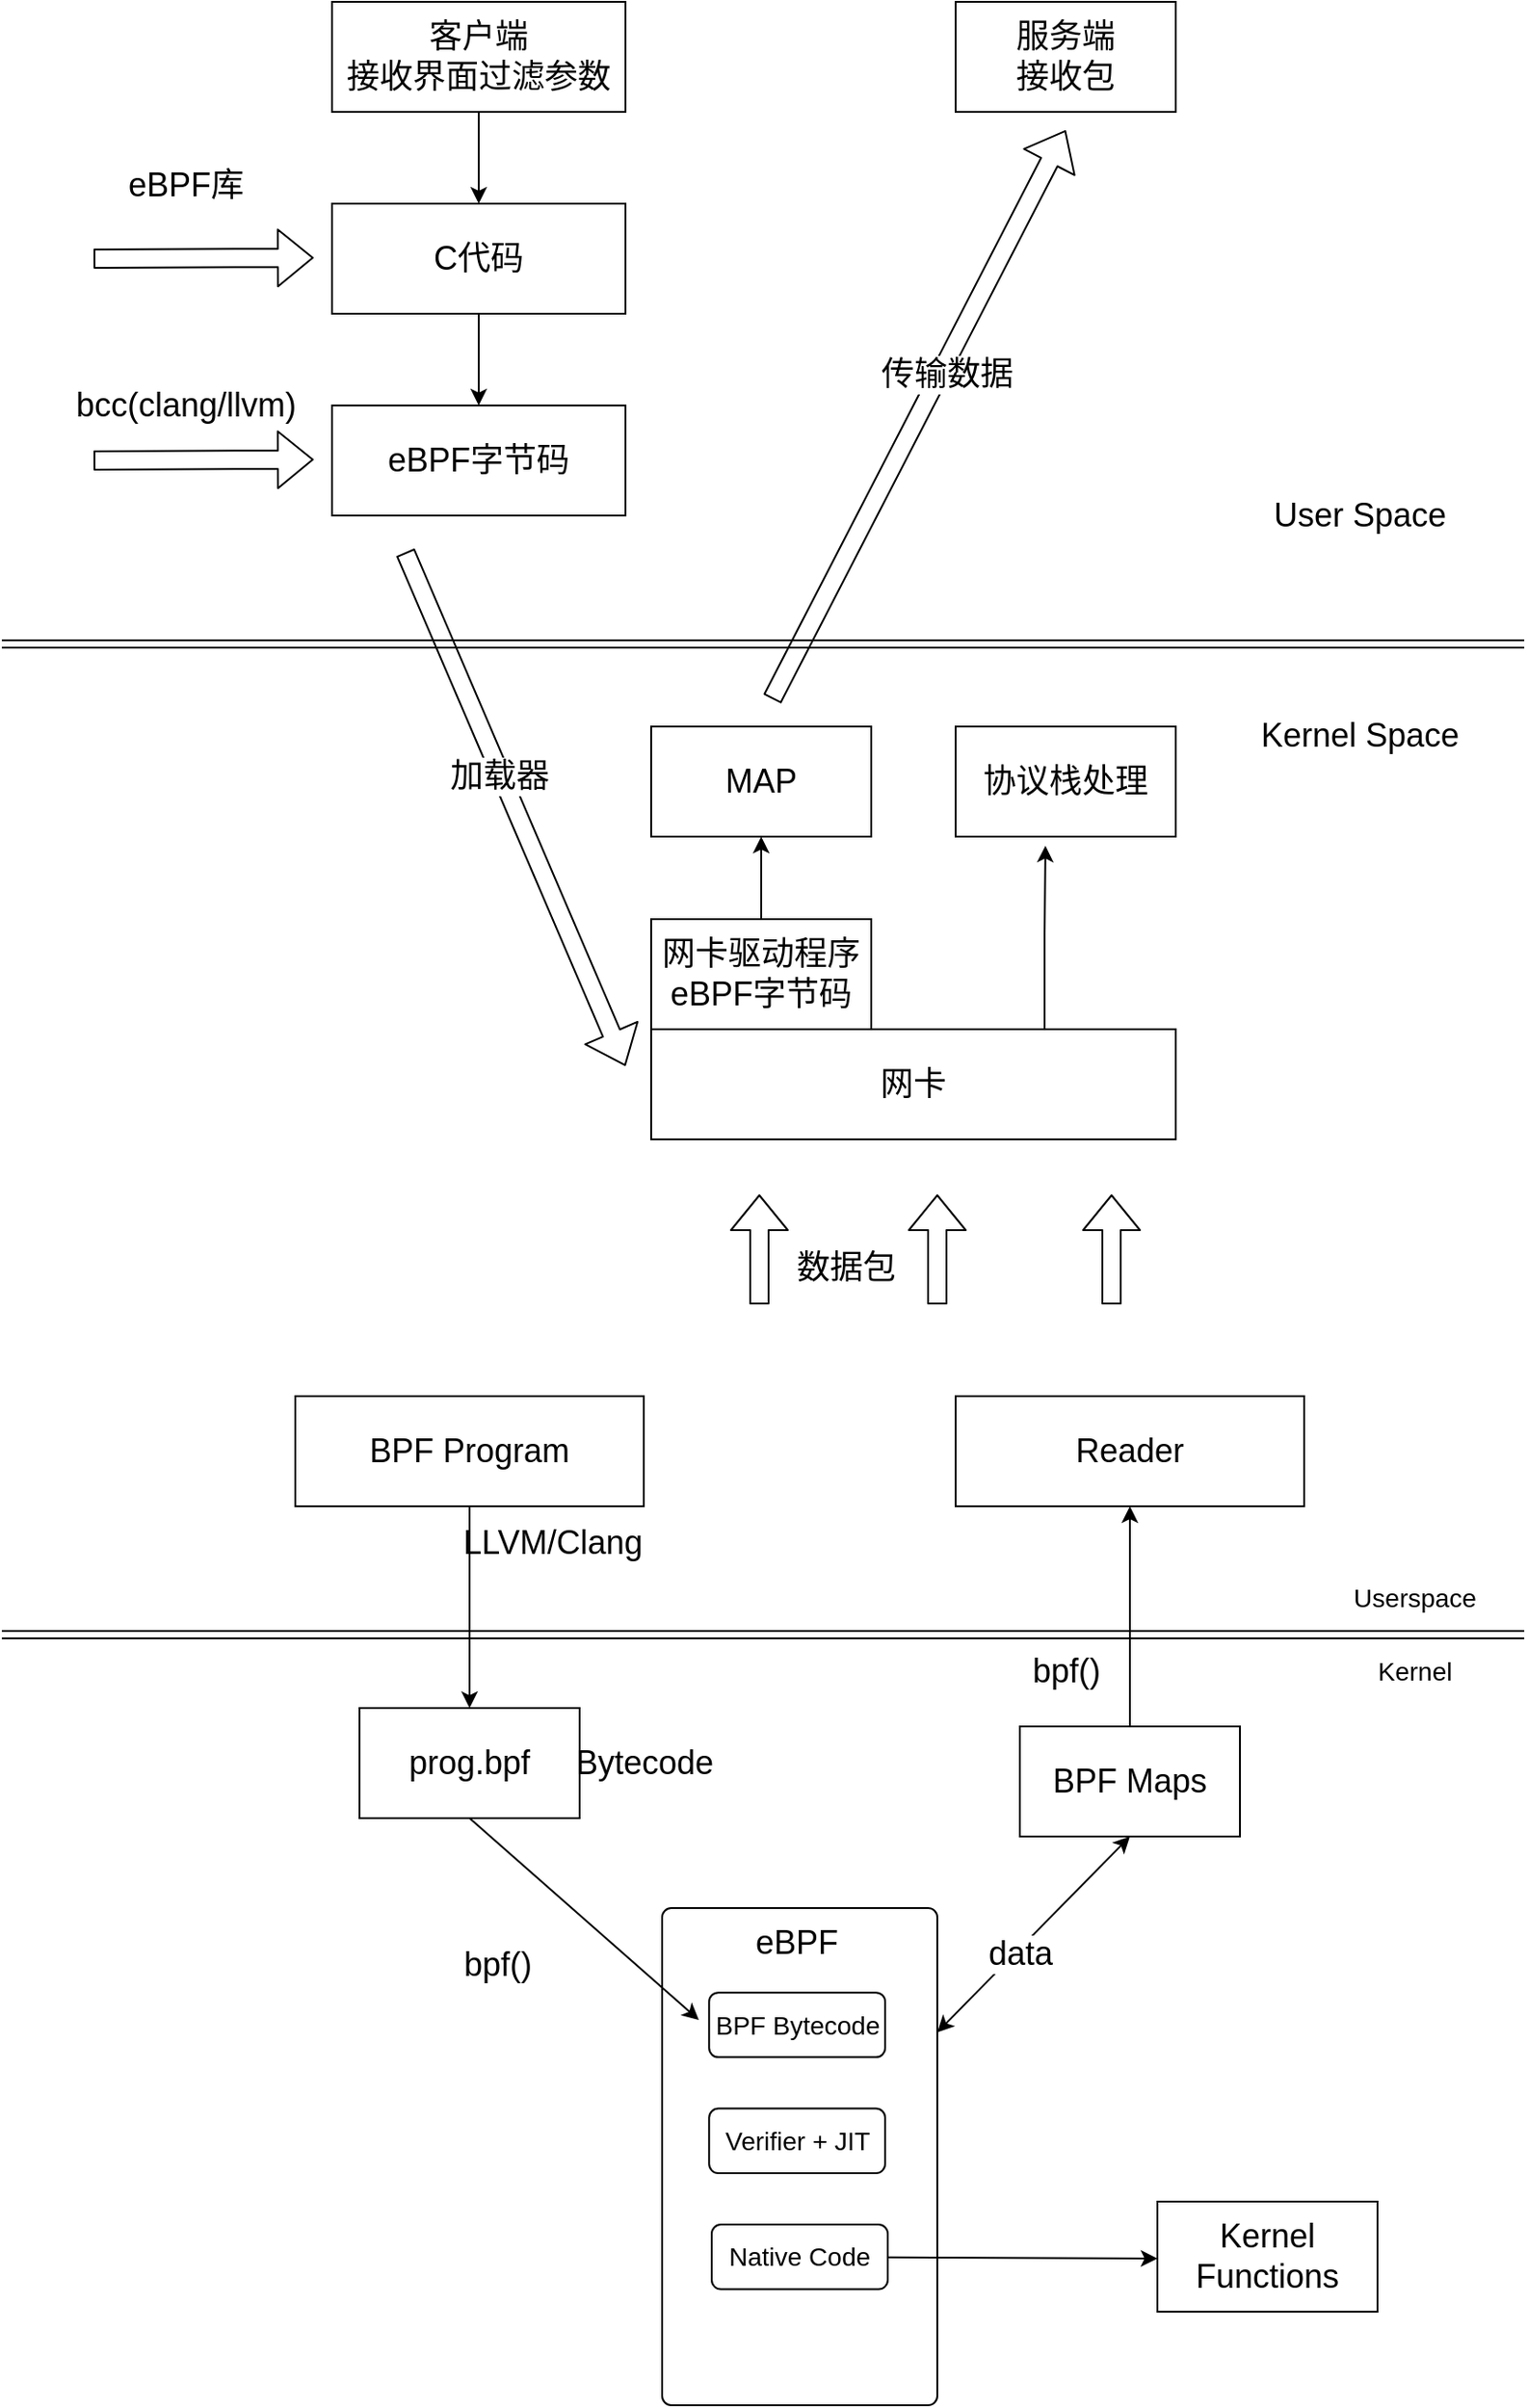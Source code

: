 <mxfile version="14.6.13" type="github">
  <diagram id="DgXNi0jxYsMffFzeO4gT" name="Page-1">
    <mxGraphModel dx="1422" dy="794" grid="1" gridSize="10" guides="1" tooltips="1" connect="1" arrows="1" fold="1" page="1" pageScale="1" pageWidth="827" pageHeight="1169" math="0" shadow="0">
      <root>
        <mxCell id="0" />
        <mxCell id="1" parent="0" />
        <mxCell id="a19bK3UWQwVOZlgTpkgb-32" style="edgeStyle=orthogonalEdgeStyle;rounded=0;orthogonalLoop=1;jettySize=auto;html=1;exitX=0.5;exitY=1;exitDx=0;exitDy=0;" edge="1" parent="1" source="a19bK3UWQwVOZlgTpkgb-1" target="a19bK3UWQwVOZlgTpkgb-2">
          <mxGeometry relative="1" as="geometry" />
        </mxCell>
        <mxCell id="a19bK3UWQwVOZlgTpkgb-1" value="&lt;font style=&quot;font-size: 18px&quot;&gt;客户端&lt;br&gt;接收界面过滤参数&lt;br&gt;&lt;/font&gt;" style="rounded=0;whiteSpace=wrap;html=1;" vertex="1" parent="1">
          <mxGeometry x="180" y="130" width="160" height="60" as="geometry" />
        </mxCell>
        <mxCell id="a19bK3UWQwVOZlgTpkgb-31" style="edgeStyle=orthogonalEdgeStyle;rounded=0;orthogonalLoop=1;jettySize=auto;html=1;exitX=0.5;exitY=1;exitDx=0;exitDy=0;" edge="1" parent="1" source="a19bK3UWQwVOZlgTpkgb-2" target="a19bK3UWQwVOZlgTpkgb-3">
          <mxGeometry relative="1" as="geometry" />
        </mxCell>
        <mxCell id="a19bK3UWQwVOZlgTpkgb-2" value="&lt;font style=&quot;font-size: 18px&quot;&gt;C代码&lt;/font&gt;" style="rounded=0;whiteSpace=wrap;html=1;" vertex="1" parent="1">
          <mxGeometry x="180" y="240" width="160" height="60" as="geometry" />
        </mxCell>
        <mxCell id="a19bK3UWQwVOZlgTpkgb-3" value="&lt;font style=&quot;font-size: 18px&quot;&gt;eBPF字节码&lt;/font&gt;" style="rounded=0;whiteSpace=wrap;html=1;" vertex="1" parent="1">
          <mxGeometry x="180" y="350" width="160" height="60" as="geometry" />
        </mxCell>
        <mxCell id="a19bK3UWQwVOZlgTpkgb-4" value="&lt;font style=&quot;font-size: 18px&quot;&gt;服务端&lt;br&gt;接收包&lt;/font&gt;" style="rounded=0;whiteSpace=wrap;html=1;" vertex="1" parent="1">
          <mxGeometry x="520" y="130" width="120" height="60" as="geometry" />
        </mxCell>
        <mxCell id="a19bK3UWQwVOZlgTpkgb-6" value="&lt;font style=&quot;font-size: 18px&quot;&gt;MAP&lt;/font&gt;" style="rounded=0;whiteSpace=wrap;html=1;" vertex="1" parent="1">
          <mxGeometry x="354" y="525" width="120" height="60" as="geometry" />
        </mxCell>
        <mxCell id="a19bK3UWQwVOZlgTpkgb-7" value="&lt;font style=&quot;font-size: 18px&quot;&gt;协议栈处理&lt;/font&gt;" style="rounded=0;whiteSpace=wrap;html=1;" vertex="1" parent="1">
          <mxGeometry x="520" y="525" width="120" height="60" as="geometry" />
        </mxCell>
        <mxCell id="a19bK3UWQwVOZlgTpkgb-28" style="edgeStyle=orthogonalEdgeStyle;rounded=0;orthogonalLoop=1;jettySize=auto;html=1;exitX=0.5;exitY=0;exitDx=0;exitDy=0;entryX=0.5;entryY=1;entryDx=0;entryDy=0;" edge="1" parent="1" source="a19bK3UWQwVOZlgTpkgb-8" target="a19bK3UWQwVOZlgTpkgb-6">
          <mxGeometry relative="1" as="geometry" />
        </mxCell>
        <mxCell id="a19bK3UWQwVOZlgTpkgb-8" value="&lt;font style=&quot;font-size: 18px&quot;&gt;网卡驱动程序&lt;br&gt;&lt;/font&gt;&lt;font style=&quot;font-size: 18px&quot;&gt;eBPF字节码&lt;/font&gt;" style="rounded=0;whiteSpace=wrap;html=1;" vertex="1" parent="1">
          <mxGeometry x="354" y="630" width="120" height="60" as="geometry" />
        </mxCell>
        <mxCell id="a19bK3UWQwVOZlgTpkgb-30" style="edgeStyle=orthogonalEdgeStyle;rounded=0;orthogonalLoop=1;jettySize=auto;html=1;exitX=0.75;exitY=0;exitDx=0;exitDy=0;entryX=0.408;entryY=1.083;entryDx=0;entryDy=0;entryPerimeter=0;" edge="1" parent="1" source="a19bK3UWQwVOZlgTpkgb-9" target="a19bK3UWQwVOZlgTpkgb-7">
          <mxGeometry relative="1" as="geometry" />
        </mxCell>
        <mxCell id="a19bK3UWQwVOZlgTpkgb-9" value="&lt;font style=&quot;font-size: 18px&quot;&gt;网卡&lt;/font&gt;" style="rounded=0;whiteSpace=wrap;html=1;" vertex="1" parent="1">
          <mxGeometry x="354" y="690" width="286" height="60" as="geometry" />
        </mxCell>
        <mxCell id="a19bK3UWQwVOZlgTpkgb-10" value="" style="shape=link;html=1;" edge="1" parent="1">
          <mxGeometry width="100" relative="1" as="geometry">
            <mxPoint y="480" as="sourcePoint" />
            <mxPoint x="830" y="480" as="targetPoint" />
          </mxGeometry>
        </mxCell>
        <mxCell id="a19bK3UWQwVOZlgTpkgb-12" value="&lt;font style=&quot;font-size: 18px&quot;&gt;User Space&lt;/font&gt;" style="text;html=1;align=center;verticalAlign=middle;resizable=0;points=[];autosize=1;strokeColor=none;" vertex="1" parent="1">
          <mxGeometry x="685" y="400" width="110" height="20" as="geometry" />
        </mxCell>
        <mxCell id="a19bK3UWQwVOZlgTpkgb-13" value="&lt;font style=&quot;font-size: 18px&quot;&gt;Kernel Space&lt;/font&gt;" style="text;html=1;align=center;verticalAlign=middle;resizable=0;points=[];autosize=1;strokeColor=none;" vertex="1" parent="1">
          <mxGeometry x="680" y="520" width="120" height="20" as="geometry" />
        </mxCell>
        <mxCell id="a19bK3UWQwVOZlgTpkgb-14" value="" style="shape=flexArrow;endArrow=classic;html=1;" edge="1" parent="1">
          <mxGeometry width="50" height="50" relative="1" as="geometry">
            <mxPoint x="50" y="270" as="sourcePoint" />
            <mxPoint x="170" y="269.5" as="targetPoint" />
          </mxGeometry>
        </mxCell>
        <mxCell id="a19bK3UWQwVOZlgTpkgb-15" value="" style="shape=flexArrow;endArrow=classic;html=1;" edge="1" parent="1">
          <mxGeometry width="50" height="50" relative="1" as="geometry">
            <mxPoint x="50" y="380" as="sourcePoint" />
            <mxPoint x="170" y="379.5" as="targetPoint" />
          </mxGeometry>
        </mxCell>
        <mxCell id="a19bK3UWQwVOZlgTpkgb-16" value="" style="shape=flexArrow;endArrow=classic;html=1;" edge="1" parent="1">
          <mxGeometry width="50" height="50" relative="1" as="geometry">
            <mxPoint x="605" y="840" as="sourcePoint" />
            <mxPoint x="605" y="780" as="targetPoint" />
          </mxGeometry>
        </mxCell>
        <mxCell id="a19bK3UWQwVOZlgTpkgb-17" value="" style="shape=flexArrow;endArrow=classic;html=1;" edge="1" parent="1">
          <mxGeometry width="50" height="50" relative="1" as="geometry">
            <mxPoint x="413" y="840" as="sourcePoint" />
            <mxPoint x="413" y="780" as="targetPoint" />
          </mxGeometry>
        </mxCell>
        <mxCell id="a19bK3UWQwVOZlgTpkgb-18" value="" style="shape=flexArrow;endArrow=classic;html=1;" edge="1" parent="1">
          <mxGeometry width="50" height="50" relative="1" as="geometry">
            <mxPoint x="510" y="840" as="sourcePoint" />
            <mxPoint x="510" y="780" as="targetPoint" />
          </mxGeometry>
        </mxCell>
        <mxCell id="a19bK3UWQwVOZlgTpkgb-19" value="&lt;font style=&quot;font-size: 18px&quot;&gt;数据包&lt;/font&gt;" style="text;html=1;align=center;verticalAlign=middle;resizable=0;points=[];autosize=1;strokeColor=none;" vertex="1" parent="1">
          <mxGeometry x="425" y="810" width="70" height="20" as="geometry" />
        </mxCell>
        <mxCell id="a19bK3UWQwVOZlgTpkgb-20" value="" style="shape=flexArrow;endArrow=classic;html=1;" edge="1" parent="1">
          <mxGeometry width="50" height="50" relative="1" as="geometry">
            <mxPoint x="220" y="430" as="sourcePoint" />
            <mxPoint x="340" y="710" as="targetPoint" />
          </mxGeometry>
        </mxCell>
        <mxCell id="a19bK3UWQwVOZlgTpkgb-22" value="&lt;font style=&quot;font-size: 18px&quot;&gt;加载器&lt;/font&gt;" style="edgeLabel;html=1;align=center;verticalAlign=middle;resizable=0;points=[];" vertex="1" connectable="0" parent="a19bK3UWQwVOZlgTpkgb-20">
          <mxGeometry x="-0.138" y="-1" relative="1" as="geometry">
            <mxPoint as="offset" />
          </mxGeometry>
        </mxCell>
        <mxCell id="a19bK3UWQwVOZlgTpkgb-24" value="&lt;font style=&quot;font-size: 18px&quot;&gt;eBPF库&lt;/font&gt;" style="text;html=1;align=center;verticalAlign=middle;resizable=0;points=[];autosize=1;strokeColor=none;" vertex="1" parent="1">
          <mxGeometry x="60" y="220" width="80" height="20" as="geometry" />
        </mxCell>
        <mxCell id="a19bK3UWQwVOZlgTpkgb-25" value="&lt;font style=&quot;font-size: 18px&quot;&gt;bcc(clang/llvm)&lt;/font&gt;" style="text;html=1;align=center;verticalAlign=middle;resizable=0;points=[];autosize=1;strokeColor=none;" vertex="1" parent="1">
          <mxGeometry x="30" y="340" width="140" height="20" as="geometry" />
        </mxCell>
        <mxCell id="a19bK3UWQwVOZlgTpkgb-26" value="" style="shape=flexArrow;endArrow=classic;html=1;" edge="1" parent="1">
          <mxGeometry width="50" height="50" relative="1" as="geometry">
            <mxPoint x="420" y="510" as="sourcePoint" />
            <mxPoint x="580" y="200" as="targetPoint" />
          </mxGeometry>
        </mxCell>
        <mxCell id="a19bK3UWQwVOZlgTpkgb-27" value="&lt;font style=&quot;font-size: 18px&quot;&gt;传输数据&lt;/font&gt;" style="edgeLabel;html=1;align=center;verticalAlign=middle;resizable=0;points=[];" vertex="1" connectable="0" parent="a19bK3UWQwVOZlgTpkgb-26">
          <mxGeometry x="0.151" y="-3" relative="1" as="geometry">
            <mxPoint as="offset" />
          </mxGeometry>
        </mxCell>
        <mxCell id="a19bK3UWQwVOZlgTpkgb-37" style="edgeStyle=orthogonalEdgeStyle;rounded=0;orthogonalLoop=1;jettySize=auto;html=1;exitX=0.5;exitY=1;exitDx=0;exitDy=0;" edge="1" parent="1" source="a19bK3UWQwVOZlgTpkgb-33" target="a19bK3UWQwVOZlgTpkgb-36">
          <mxGeometry relative="1" as="geometry" />
        </mxCell>
        <mxCell id="a19bK3UWQwVOZlgTpkgb-33" value="&lt;font style=&quot;font-size: 18px&quot;&gt;BPF Program&lt;/font&gt;" style="rounded=0;whiteSpace=wrap;html=1;" vertex="1" parent="1">
          <mxGeometry x="160" y="890" width="190" height="60" as="geometry" />
        </mxCell>
        <mxCell id="a19bK3UWQwVOZlgTpkgb-34" value="&lt;font style=&quot;font-size: 18px&quot;&gt;Reader&lt;/font&gt;" style="rounded=0;whiteSpace=wrap;html=1;" vertex="1" parent="1">
          <mxGeometry x="520" y="890" width="190" height="60" as="geometry" />
        </mxCell>
        <mxCell id="a19bK3UWQwVOZlgTpkgb-35" value="" style="shape=link;html=1;" edge="1" parent="1">
          <mxGeometry width="100" relative="1" as="geometry">
            <mxPoint y="1020" as="sourcePoint" />
            <mxPoint x="830" y="1020" as="targetPoint" />
          </mxGeometry>
        </mxCell>
        <mxCell id="a19bK3UWQwVOZlgTpkgb-36" value="&lt;font style=&quot;font-size: 18px&quot;&gt;prog.bpf&lt;/font&gt;" style="rounded=0;whiteSpace=wrap;html=1;" vertex="1" parent="1">
          <mxGeometry x="195" y="1060" width="120" height="60" as="geometry" />
        </mxCell>
        <mxCell id="a19bK3UWQwVOZlgTpkgb-38" value="&lt;font style=&quot;font-size: 18px&quot;&gt;LLVM/Clang&lt;/font&gt;" style="text;html=1;align=center;verticalAlign=middle;resizable=0;points=[];autosize=1;strokeColor=none;" vertex="1" parent="1">
          <mxGeometry x="245" y="960" width="110" height="20" as="geometry" />
        </mxCell>
        <mxCell id="a19bK3UWQwVOZlgTpkgb-39" value="&lt;font style=&quot;font-size: 18px&quot;&gt;Bytecode&lt;/font&gt;" style="text;html=1;align=center;verticalAlign=middle;resizable=0;points=[];autosize=1;strokeColor=none;" vertex="1" parent="1">
          <mxGeometry x="305" y="1080" width="90" height="20" as="geometry" />
        </mxCell>
        <mxCell id="a19bK3UWQwVOZlgTpkgb-40" value="&lt;font style=&quot;font-size: 14px&quot;&gt;Userspace&lt;/font&gt;" style="text;html=1;align=center;verticalAlign=middle;resizable=0;points=[];autosize=1;strokeColor=none;" vertex="1" parent="1">
          <mxGeometry x="730" y="990" width="80" height="20" as="geometry" />
        </mxCell>
        <mxCell id="a19bK3UWQwVOZlgTpkgb-41" value="&lt;font style=&quot;font-size: 14px&quot;&gt;Kernel&lt;/font&gt;" style="text;html=1;align=center;verticalAlign=middle;resizable=0;points=[];autosize=1;strokeColor=none;" vertex="1" parent="1">
          <mxGeometry x="740" y="1030" width="60" height="20" as="geometry" />
        </mxCell>
        <mxCell id="a19bK3UWQwVOZlgTpkgb-43" style="edgeStyle=orthogonalEdgeStyle;rounded=0;orthogonalLoop=1;jettySize=auto;html=1;exitX=0.5;exitY=0;exitDx=0;exitDy=0;" edge="1" parent="1" source="a19bK3UWQwVOZlgTpkgb-42" target="a19bK3UWQwVOZlgTpkgb-34">
          <mxGeometry relative="1" as="geometry" />
        </mxCell>
        <mxCell id="a19bK3UWQwVOZlgTpkgb-42" value="&lt;font style=&quot;font-size: 18px&quot;&gt;BPF Maps&lt;/font&gt;" style="rounded=0;whiteSpace=wrap;html=1;" vertex="1" parent="1">
          <mxGeometry x="555" y="1070" width="120" height="60" as="geometry" />
        </mxCell>
        <mxCell id="a19bK3UWQwVOZlgTpkgb-44" value="&lt;font style=&quot;font-size: 18px&quot;&gt;bpf()&lt;/font&gt;" style="text;html=1;align=center;verticalAlign=middle;resizable=0;points=[];autosize=1;strokeColor=none;" vertex="1" parent="1">
          <mxGeometry x="555" y="1030" width="50" height="20" as="geometry" />
        </mxCell>
        <mxCell id="a19bK3UWQwVOZlgTpkgb-45" value="" style="rounded=1;absoluteArcSize=1;html=1;arcSize=10;" vertex="1" parent="1">
          <mxGeometry x="360" y="1169" width="150" height="271" as="geometry" />
        </mxCell>
        <mxCell id="a19bK3UWQwVOZlgTpkgb-47" value="&lt;font style=&quot;font-size: 14px&quot;&gt;BPF Bytecode&lt;/font&gt;" style="rounded=1;absoluteArcSize=1;html=1;arcSize=10;whiteSpace=wrap;points=[];strokeColor=inherit;fillColor=inherit;" vertex="1" parent="a19bK3UWQwVOZlgTpkgb-45">
          <mxGeometry x="25.614" y="46.07" width="95.948" height="35.23" as="geometry" />
        </mxCell>
        <mxCell id="a19bK3UWQwVOZlgTpkgb-46" value="&lt;font style=&quot;font-size: 18px&quot;&gt;eBPF&lt;/font&gt;" style="html=1;shape=mxgraph.er.anchor;whiteSpace=wrap;" vertex="1" parent="a19bK3UWQwVOZlgTpkgb-45">
          <mxGeometry x="36.083" y="-116.53" width="75" height="271" as="geometry" />
        </mxCell>
        <mxCell id="a19bK3UWQwVOZlgTpkgb-53" value="&lt;font style=&quot;font-size: 14px&quot;&gt;Verifier + JIT&lt;/font&gt;" style="rounded=1;absoluteArcSize=1;html=1;arcSize=10;whiteSpace=wrap;points=[];strokeColor=inherit;fillColor=inherit;" vertex="1" parent="a19bK3UWQwVOZlgTpkgb-45">
          <mxGeometry x="25.614" y="109.303" width="95.948" height="35.23" as="geometry" />
        </mxCell>
        <mxCell id="a19bK3UWQwVOZlgTpkgb-52" value="&lt;span style=&quot;font-size: 14px&quot;&gt;Native Code&lt;/span&gt;" style="rounded=1;absoluteArcSize=1;html=1;arcSize=10;whiteSpace=wrap;points=[];strokeColor=inherit;fillColor=inherit;" vertex="1" parent="a19bK3UWQwVOZlgTpkgb-45">
          <mxGeometry x="27.031" y="172.537" width="95.948" height="35.23" as="geometry" />
        </mxCell>
        <mxCell id="a19bK3UWQwVOZlgTpkgb-50" value="&lt;font style=&quot;font-size: 18px&quot;&gt;bpf()&lt;/font&gt;" style="text;html=1;align=center;verticalAlign=middle;resizable=0;points=[];autosize=1;strokeColor=none;" vertex="1" parent="1">
          <mxGeometry x="245" y="1190" width="50" height="20" as="geometry" />
        </mxCell>
        <mxCell id="a19bK3UWQwVOZlgTpkgb-51" value="" style="endArrow=classic;html=1;exitX=0.5;exitY=1;exitDx=0;exitDy=0;" edge="1" parent="1" source="a19bK3UWQwVOZlgTpkgb-36">
          <mxGeometry width="50" height="50" relative="1" as="geometry">
            <mxPoint x="90" y="1300" as="sourcePoint" />
            <mxPoint x="380" y="1230" as="targetPoint" />
          </mxGeometry>
        </mxCell>
        <mxCell id="a19bK3UWQwVOZlgTpkgb-54" value="&lt;font style=&quot;font-size: 18px&quot;&gt;Kernel Functions&lt;/font&gt;" style="rounded=0;whiteSpace=wrap;html=1;" vertex="1" parent="1">
          <mxGeometry x="630" y="1329" width="120" height="60" as="geometry" />
        </mxCell>
        <mxCell id="a19bK3UWQwVOZlgTpkgb-55" value="" style="endArrow=classic;html=1;" edge="1" parent="1" source="a19bK3UWQwVOZlgTpkgb-52">
          <mxGeometry width="50" height="50" relative="1" as="geometry">
            <mxPoint x="530" y="1390" as="sourcePoint" />
            <mxPoint x="630" y="1360" as="targetPoint" />
          </mxGeometry>
        </mxCell>
        <mxCell id="a19bK3UWQwVOZlgTpkgb-57" value="" style="endArrow=classic;startArrow=classic;html=1;entryX=0.5;entryY=1;entryDx=0;entryDy=0;exitX=1;exitY=0.25;exitDx=0;exitDy=0;" edge="1" parent="1" source="a19bK3UWQwVOZlgTpkgb-45" target="a19bK3UWQwVOZlgTpkgb-42">
          <mxGeometry width="50" height="50" relative="1" as="geometry">
            <mxPoint x="590" y="1240" as="sourcePoint" />
            <mxPoint x="640" y="1190" as="targetPoint" />
          </mxGeometry>
        </mxCell>
        <mxCell id="a19bK3UWQwVOZlgTpkgb-58" value="&lt;font style=&quot;font-size: 18px&quot;&gt;data&lt;/font&gt;" style="edgeLabel;html=1;align=center;verticalAlign=middle;resizable=0;points=[];" vertex="1" connectable="0" parent="a19bK3UWQwVOZlgTpkgb-57">
          <mxGeometry x="-0.171" y="-2" relative="1" as="geometry">
            <mxPoint as="offset" />
          </mxGeometry>
        </mxCell>
      </root>
    </mxGraphModel>
  </diagram>
</mxfile>
